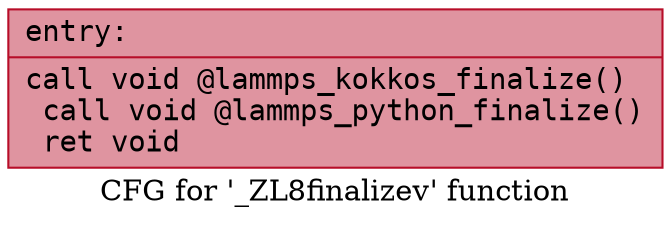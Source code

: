 digraph "CFG for '_ZL8finalizev' function" {
	label="CFG for '_ZL8finalizev' function";

	Node0x5595cee523a0 [shape=record,color="#b70d28ff", style=filled, fillcolor="#b70d2870" fontname="Courier",label="{entry:\l|  call void @lammps_kokkos_finalize()\l  call void @lammps_python_finalize()\l  ret void\l}"];
}
